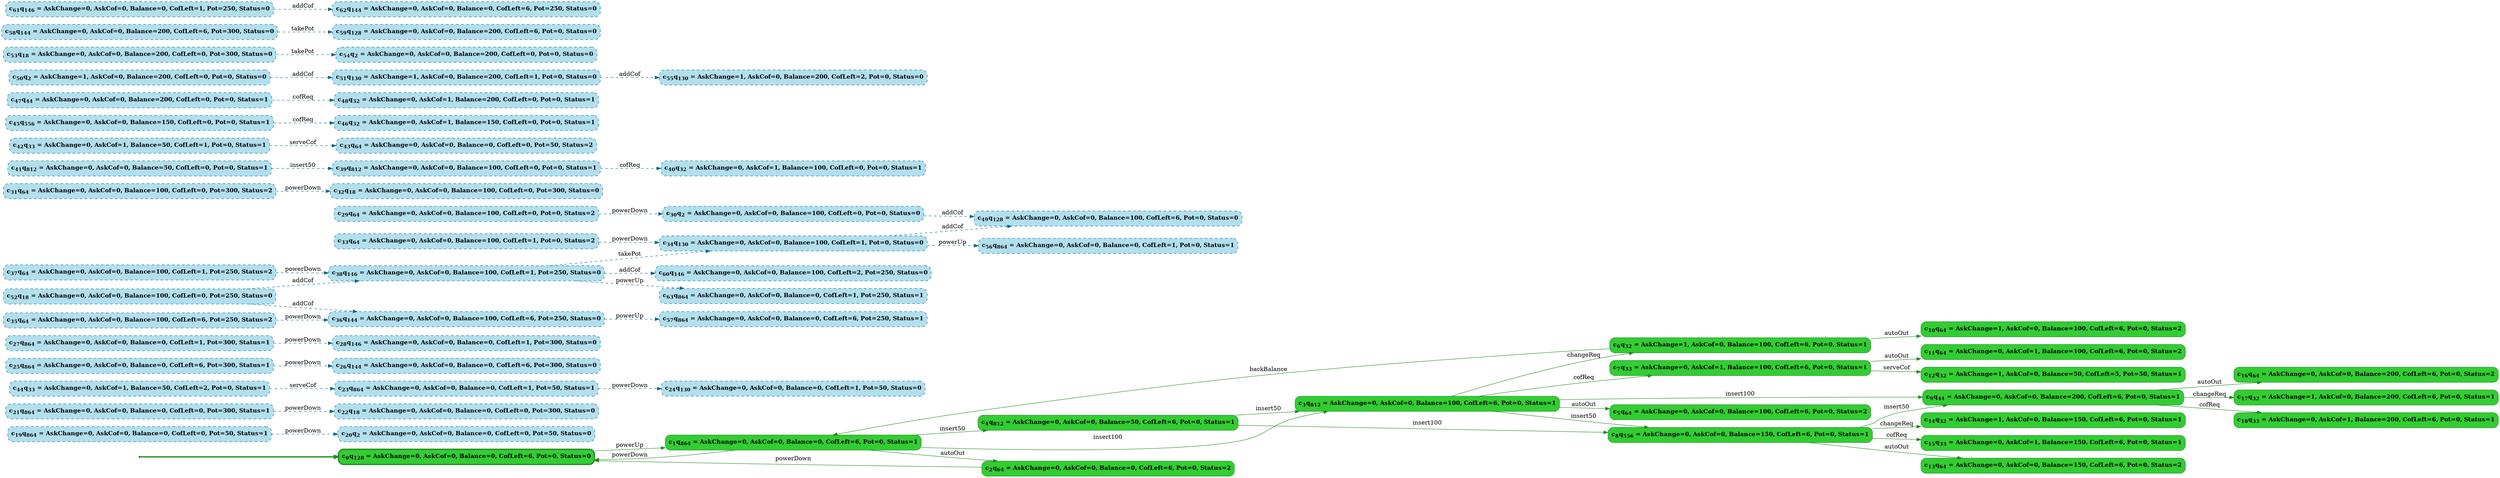 digraph g {

	rankdir="LR"

	__invisible__[shape="point", color="forestgreen"]
	c0q128[label=<<b>c<sub>0</sub>q<sub>128</sub> = AskChange=0, AskCof=0, Balance=0, CofLeft=6, Pot=0, Status=0</b>>, shape="box", style="rounded, filled", fillcolor="limegreen", color="forestgreen", penwidth=3] // Initial
	c1q864[label=<<b>c<sub>1</sub>q<sub>864</sub> = AskChange=0, AskCof=0, Balance=0, CofLeft=6, Pot=0, Status=1</b>>, shape="box", style="rounded, filled", fillcolor="limegreen", color="forestgreen"]
	c2q64[label=<<b>c<sub>2</sub>q<sub>64</sub> = AskChange=0, AskCof=0, Balance=0, CofLeft=6, Pot=0, Status=2</b>>, shape="box", style="rounded, filled", fillcolor="limegreen", color="forestgreen"]
	c3q812[label=<<b>c<sub>3</sub>q<sub>812</sub> = AskChange=0, AskCof=0, Balance=100, CofLeft=6, Pot=0, Status=1</b>>, shape="box", style="rounded, filled", fillcolor="limegreen", color="forestgreen"]
	c5q64[label=<<b>c<sub>5</sub>q<sub>64</sub> = AskChange=0, AskCof=0, Balance=100, CofLeft=6, Pot=0, Status=2</b>>, shape="box", style="rounded, filled", fillcolor="limegreen", color="forestgreen"]
	c6q32[label=<<b>c<sub>6</sub>q<sub>32</sub> = AskChange=1, AskCof=0, Balance=100, CofLeft=6, Pot=0, Status=1</b>>, shape="box", style="rounded, filled", fillcolor="limegreen", color="forestgreen"]
	c10q64[label=<<b>c<sub>10</sub>q<sub>64</sub> = AskChange=1, AskCof=0, Balance=100, CofLeft=6, Pot=0, Status=2</b>>, shape="box", style="rounded, filled", fillcolor="limegreen", color="forestgreen"]
	c7q33[label=<<b>c<sub>7</sub>q<sub>33</sub> = AskChange=0, AskCof=1, Balance=100, CofLeft=6, Pot=0, Status=1</b>>, shape="box", style="rounded, filled", fillcolor="limegreen", color="forestgreen"]
	c11q64[label=<<b>c<sub>11</sub>q<sub>64</sub> = AskChange=0, AskCof=1, Balance=100, CofLeft=6, Pot=0, Status=2</b>>, shape="box", style="rounded, filled", fillcolor="limegreen", color="forestgreen"]
	c12q32[label=<<b>c<sub>12</sub>q<sub>32</sub> = AskChange=1, AskCof=0, Balance=50, CofLeft=5, Pot=50, Status=1</b>>, shape="box", style="rounded, filled", fillcolor="limegreen", color="forestgreen"]
	c9q44[label=<<b>c<sub>9</sub>q<sub>44</sub> = AskChange=0, AskCof=0, Balance=200, CofLeft=6, Pot=0, Status=1</b>>, shape="box", style="rounded, filled", fillcolor="limegreen", color="forestgreen"]
	c16q64[label=<<b>c<sub>16</sub>q<sub>64</sub> = AskChange=0, AskCof=0, Balance=200, CofLeft=6, Pot=0, Status=2</b>>, shape="box", style="rounded, filled", fillcolor="limegreen", color="forestgreen"]
	c17q32[label=<<b>c<sub>17</sub>q<sub>32</sub> = AskChange=1, AskCof=0, Balance=200, CofLeft=6, Pot=0, Status=1</b>>, shape="box", style="rounded, filled", fillcolor="limegreen", color="forestgreen"]
	c18q33[label=<<b>c<sub>18</sub>q<sub>33</sub> = AskChange=0, AskCof=1, Balance=200, CofLeft=6, Pot=0, Status=1</b>>, shape="box", style="rounded, filled", fillcolor="limegreen", color="forestgreen"]
	c8q556[label=<<b>c<sub>8</sub>q<sub>556</sub> = AskChange=0, AskCof=0, Balance=150, CofLeft=6, Pot=0, Status=1</b>>, shape="box", style="rounded, filled", fillcolor="limegreen", color="forestgreen"]
	c13q64[label=<<b>c<sub>13</sub>q<sub>64</sub> = AskChange=0, AskCof=0, Balance=150, CofLeft=6, Pot=0, Status=2</b>>, shape="box", style="rounded, filled", fillcolor="limegreen", color="forestgreen"]
	c14q32[label=<<b>c<sub>14</sub>q<sub>32</sub> = AskChange=1, AskCof=0, Balance=150, CofLeft=6, Pot=0, Status=1</b>>, shape="box", style="rounded, filled", fillcolor="limegreen", color="forestgreen"]
	c15q33[label=<<b>c<sub>15</sub>q<sub>33</sub> = AskChange=0, AskCof=1, Balance=150, CofLeft=6, Pot=0, Status=1</b>>, shape="box", style="rounded, filled", fillcolor="limegreen", color="forestgreen"]
	c4q812[label=<<b>c<sub>4</sub>q<sub>812</sub> = AskChange=0, AskCof=0, Balance=50, CofLeft=6, Pot=0, Status=1</b>>, shape="box", style="rounded, filled", fillcolor="limegreen", color="forestgreen"]
	c19q864[label=<<b>c<sub>19</sub>q<sub>864</sub> = AskChange=0, AskCof=0, Balance=0, CofLeft=0, Pot=50, Status=1</b>>, shape="box", style="rounded, filled, dashed", fillcolor="lightblue2", color="deepskyblue4"]
	c20q2[label=<<b>c<sub>20</sub>q<sub>2</sub> = AskChange=0, AskCof=0, Balance=0, CofLeft=0, Pot=50, Status=0</b>>, shape="box", style="rounded, filled, dashed", fillcolor="lightblue2", color="deepskyblue4"]
	c21q864[label=<<b>c<sub>21</sub>q<sub>864</sub> = AskChange=0, AskCof=0, Balance=0, CofLeft=0, Pot=300, Status=1</b>>, shape="box", style="rounded, filled, dashed", fillcolor="lightblue2", color="deepskyblue4"]
	c22q18[label=<<b>c<sub>22</sub>q<sub>18</sub> = AskChange=0, AskCof=0, Balance=0, CofLeft=0, Pot=300, Status=0</b>>, shape="box", style="rounded, filled, dashed", fillcolor="lightblue2", color="deepskyblue4"]
	c23q864[label=<<b>c<sub>23</sub>q<sub>864</sub> = AskChange=0, AskCof=0, Balance=0, CofLeft=1, Pot=50, Status=1</b>>, shape="box", style="rounded, filled, dashed", fillcolor="lightblue2", color="deepskyblue4"]
	c24q130[label=<<b>c<sub>24</sub>q<sub>130</sub> = AskChange=0, AskCof=0, Balance=0, CofLeft=1, Pot=50, Status=0</b>>, shape="box", style="rounded, filled, dashed", fillcolor="lightblue2", color="deepskyblue4"]
	c25q864[label=<<b>c<sub>25</sub>q<sub>864</sub> = AskChange=0, AskCof=0, Balance=0, CofLeft=6, Pot=300, Status=1</b>>, shape="box", style="rounded, filled, dashed", fillcolor="lightblue2", color="deepskyblue4"]
	c26q144[label=<<b>c<sub>26</sub>q<sub>144</sub> = AskChange=0, AskCof=0, Balance=0, CofLeft=6, Pot=300, Status=0</b>>, shape="box", style="rounded, filled, dashed", fillcolor="lightblue2", color="deepskyblue4"]
	c27q864[label=<<b>c<sub>27</sub>q<sub>864</sub> = AskChange=0, AskCof=0, Balance=0, CofLeft=1, Pot=300, Status=1</b>>, shape="box", style="rounded, filled, dashed", fillcolor="lightblue2", color="deepskyblue4"]
	c28q146[label=<<b>c<sub>28</sub>q<sub>146</sub> = AskChange=0, AskCof=0, Balance=0, CofLeft=1, Pot=300, Status=0</b>>, shape="box", style="rounded, filled, dashed", fillcolor="lightblue2", color="deepskyblue4"]
	c29q64[label=<<b>c<sub>29</sub>q<sub>64</sub> = AskChange=0, AskCof=0, Balance=100, CofLeft=0, Pot=0, Status=2</b>>, shape="box", style="rounded, filled, dashed", fillcolor="lightblue2", color="deepskyblue4"]
	c30q2[label=<<b>c<sub>30</sub>q<sub>2</sub> = AskChange=0, AskCof=0, Balance=100, CofLeft=0, Pot=0, Status=0</b>>, shape="box", style="rounded, filled, dashed", fillcolor="lightblue2", color="deepskyblue4"]
	c31q64[label=<<b>c<sub>31</sub>q<sub>64</sub> = AskChange=0, AskCof=0, Balance=100, CofLeft=0, Pot=300, Status=2</b>>, shape="box", style="rounded, filled, dashed", fillcolor="lightblue2", color="deepskyblue4"]
	c32q18[label=<<b>c<sub>32</sub>q<sub>18</sub> = AskChange=0, AskCof=0, Balance=100, CofLeft=0, Pot=300, Status=0</b>>, shape="box", style="rounded, filled, dashed", fillcolor="lightblue2", color="deepskyblue4"]
	c33q64[label=<<b>c<sub>33</sub>q<sub>64</sub> = AskChange=0, AskCof=0, Balance=100, CofLeft=1, Pot=0, Status=2</b>>, shape="box", style="rounded, filled, dashed", fillcolor="lightblue2", color="deepskyblue4"]
	c34q130[label=<<b>c<sub>34</sub>q<sub>130</sub> = AskChange=0, AskCof=0, Balance=100, CofLeft=1, Pot=0, Status=0</b>>, shape="box", style="rounded, filled, dashed", fillcolor="lightblue2", color="deepskyblue4"]
	c35q64[label=<<b>c<sub>35</sub>q<sub>64</sub> = AskChange=0, AskCof=0, Balance=100, CofLeft=6, Pot=250, Status=2</b>>, shape="box", style="rounded, filled, dashed", fillcolor="lightblue2", color="deepskyblue4"]
	c36q144[label=<<b>c<sub>36</sub>q<sub>144</sub> = AskChange=0, AskCof=0, Balance=100, CofLeft=6, Pot=250, Status=0</b>>, shape="box", style="rounded, filled, dashed", fillcolor="lightblue2", color="deepskyblue4"]
	c37q64[label=<<b>c<sub>37</sub>q<sub>64</sub> = AskChange=0, AskCof=0, Balance=100, CofLeft=1, Pot=250, Status=2</b>>, shape="box", style="rounded, filled, dashed", fillcolor="lightblue2", color="deepskyblue4"]
	c38q146[label=<<b>c<sub>38</sub>q<sub>146</sub> = AskChange=0, AskCof=0, Balance=100, CofLeft=1, Pot=250, Status=0</b>>, shape="box", style="rounded, filled, dashed", fillcolor="lightblue2", color="deepskyblue4"]
	c39q812[label=<<b>c<sub>39</sub>q<sub>812</sub> = AskChange=0, AskCof=0, Balance=100, CofLeft=0, Pot=0, Status=1</b>>, shape="box", style="rounded, filled, dashed", fillcolor="lightblue2", color="deepskyblue4"]
	c40q32[label=<<b>c<sub>40</sub>q<sub>32</sub> = AskChange=0, AskCof=1, Balance=100, CofLeft=0, Pot=0, Status=1</b>>, shape="box", style="rounded, filled, dashed", fillcolor="lightblue2", color="deepskyblue4"]
	c41q812[label=<<b>c<sub>41</sub>q<sub>812</sub> = AskChange=0, AskCof=0, Balance=50, CofLeft=0, Pot=0, Status=1</b>>, shape="box", style="rounded, filled, dashed", fillcolor="lightblue2", color="deepskyblue4"]
	c42q33[label=<<b>c<sub>42</sub>q<sub>33</sub> = AskChange=0, AskCof=1, Balance=50, CofLeft=1, Pot=0, Status=1</b>>, shape="box", style="rounded, filled, dashed", fillcolor="lightblue2", color="deepskyblue4"]
	c43q64[label=<<b>c<sub>43</sub>q<sub>64</sub> = AskChange=0, AskCof=0, Balance=0, CofLeft=0, Pot=50, Status=2</b>>, shape="box", style="rounded, filled, dashed", fillcolor="lightblue2", color="deepskyblue4"]
	c44q33[label=<<b>c<sub>44</sub>q<sub>33</sub> = AskChange=0, AskCof=1, Balance=50, CofLeft=2, Pot=0, Status=1</b>>, shape="box", style="rounded, filled, dashed", fillcolor="lightblue2", color="deepskyblue4"]
	c45q556[label=<<b>c<sub>45</sub>q<sub>556</sub> = AskChange=0, AskCof=0, Balance=150, CofLeft=0, Pot=0, Status=1</b>>, shape="box", style="rounded, filled, dashed", fillcolor="lightblue2", color="deepskyblue4"]
	c46q32[label=<<b>c<sub>46</sub>q<sub>32</sub> = AskChange=0, AskCof=1, Balance=150, CofLeft=0, Pot=0, Status=1</b>>, shape="box", style="rounded, filled, dashed", fillcolor="lightblue2", color="deepskyblue4"]
	c47q44[label=<<b>c<sub>47</sub>q<sub>44</sub> = AskChange=0, AskCof=0, Balance=200, CofLeft=0, Pot=0, Status=1</b>>, shape="box", style="rounded, filled, dashed", fillcolor="lightblue2", color="deepskyblue4"]
	c48q32[label=<<b>c<sub>48</sub>q<sub>32</sub> = AskChange=0, AskCof=1, Balance=200, CofLeft=0, Pot=0, Status=1</b>>, shape="box", style="rounded, filled, dashed", fillcolor="lightblue2", color="deepskyblue4"]
	c49q128[label=<<b>c<sub>49</sub>q<sub>128</sub> = AskChange=0, AskCof=0, Balance=100, CofLeft=6, Pot=0, Status=0</b>>, shape="box", style="rounded, filled, dashed", fillcolor="lightblue2", color="deepskyblue4"]
	c50q2[label=<<b>c<sub>50</sub>q<sub>2</sub> = AskChange=1, AskCof=0, Balance=200, CofLeft=0, Pot=0, Status=0</b>>, shape="box", style="rounded, filled, dashed", fillcolor="lightblue2", color="deepskyblue4"]
	c51q130[label=<<b>c<sub>51</sub>q<sub>130</sub> = AskChange=1, AskCof=0, Balance=200, CofLeft=1, Pot=0, Status=0</b>>, shape="box", style="rounded, filled, dashed", fillcolor="lightblue2", color="deepskyblue4"]
	c52q18[label=<<b>c<sub>52</sub>q<sub>18</sub> = AskChange=0, AskCof=0, Balance=100, CofLeft=0, Pot=250, Status=0</b>>, shape="box", style="rounded, filled, dashed", fillcolor="lightblue2", color="deepskyblue4"]
	c53q18[label=<<b>c<sub>53</sub>q<sub>18</sub> = AskChange=0, AskCof=0, Balance=200, CofLeft=0, Pot=300, Status=0</b>>, shape="box", style="rounded, filled, dashed", fillcolor="lightblue2", color="deepskyblue4"]
	c54q2[label=<<b>c<sub>54</sub>q<sub>2</sub> = AskChange=0, AskCof=0, Balance=200, CofLeft=0, Pot=0, Status=0</b>>, shape="box", style="rounded, filled, dashed", fillcolor="lightblue2", color="deepskyblue4"]
	c55q130[label=<<b>c<sub>55</sub>q<sub>130</sub> = AskChange=1, AskCof=0, Balance=200, CofLeft=2, Pot=0, Status=0</b>>, shape="box", style="rounded, filled, dashed", fillcolor="lightblue2", color="deepskyblue4"]
	c56q864[label=<<b>c<sub>56</sub>q<sub>864</sub> = AskChange=0, AskCof=0, Balance=0, CofLeft=1, Pot=0, Status=1</b>>, shape="box", style="rounded, filled, dashed", fillcolor="lightblue2", color="deepskyblue4"]
	c57q864[label=<<b>c<sub>57</sub>q<sub>864</sub> = AskChange=0, AskCof=0, Balance=0, CofLeft=6, Pot=250, Status=1</b>>, shape="box", style="rounded, filled, dashed", fillcolor="lightblue2", color="deepskyblue4"]
	c58q144[label=<<b>c<sub>58</sub>q<sub>144</sub> = AskChange=0, AskCof=0, Balance=200, CofLeft=6, Pot=300, Status=0</b>>, shape="box", style="rounded, filled, dashed", fillcolor="lightblue2", color="deepskyblue4"]
	c59q128[label=<<b>c<sub>59</sub>q<sub>128</sub> = AskChange=0, AskCof=0, Balance=200, CofLeft=6, Pot=0, Status=0</b>>, shape="box", style="rounded, filled, dashed", fillcolor="lightblue2", color="deepskyblue4"]
	c60q146[label=<<b>c<sub>60</sub>q<sub>146</sub> = AskChange=0, AskCof=0, Balance=100, CofLeft=2, Pot=250, Status=0</b>>, shape="box", style="rounded, filled, dashed", fillcolor="lightblue2", color="deepskyblue4"]
	c61q146[label=<<b>c<sub>61</sub>q<sub>146</sub> = AskChange=0, AskCof=0, Balance=0, CofLeft=1, Pot=250, Status=0</b>>, shape="box", style="rounded, filled, dashed", fillcolor="lightblue2", color="deepskyblue4"]
	c62q144[label=<<b>c<sub>62</sub>q<sub>144</sub> = AskChange=0, AskCof=0, Balance=0, CofLeft=6, Pot=250, Status=0</b>>, shape="box", style="rounded, filled, dashed", fillcolor="lightblue2", color="deepskyblue4"]
	c63q864[label=<<b>c<sub>63</sub>q<sub>864</sub> = AskChange=0, AskCof=0, Balance=0, CofLeft=1, Pot=250, Status=1</b>>, shape="box", style="rounded, filled, dashed", fillcolor="lightblue2", color="deepskyblue4"]

	__invisible__ -> c0q128[penwidth=3, color="forestgreen"]
	c0q128 -> c1q864[label=<powerUp>, color="forestgreen"]
	c1q864 -> c2q64[label=<autoOut>, color="forestgreen"]
	c2q64 -> c0q128[label=<powerDown>, color="forestgreen"]
	c1q864 -> c3q812[label=<insert100>, color="forestgreen"]
	c3q812 -> c5q64[label=<autoOut>, color="forestgreen"]
	c3q812 -> c6q32[label=<changeReq>, color="forestgreen"]
	c6q32 -> c10q64[label=<autoOut>, color="forestgreen"]
	c6q32 -> c1q864[label=<backBalance>, color="forestgreen"]
	c3q812 -> c7q33[label=<cofReq>, color="forestgreen"]
	c7q33 -> c11q64[label=<autoOut>, color="forestgreen"]
	c7q33 -> c12q32[label=<serveCof>, color="forestgreen"]
	c3q812 -> c9q44[label=<insert100>, color="forestgreen"]
	c9q44 -> c16q64[label=<autoOut>, color="forestgreen"]
	c9q44 -> c17q32[label=<changeReq>, color="forestgreen"]
	c9q44 -> c18q33[label=<cofReq>, color="forestgreen"]
	c3q812 -> c8q556[label=<insert50>, color="forestgreen"]
	c8q556 -> c13q64[label=<autoOut>, color="forestgreen"]
	c8q556 -> c14q32[label=<changeReq>, color="forestgreen"]
	c8q556 -> c15q33[label=<cofReq>, color="forestgreen"]
	c8q556 -> c9q44[label=<insert50>, color="forestgreen"]
	c1q864 -> c4q812[label=<insert50>, color="forestgreen"]
	c4q812 -> c8q556[label=<insert100>, color="forestgreen"]
	c4q812 -> c3q812[label=<insert50>, color="forestgreen"]
	c1q864 -> c0q128[label=<powerDown>, color="forestgreen"]
	c19q864 -> c20q2[label=<powerDown>, color="deepskyblue4", style="dashed"]
	c21q864 -> c22q18[label=<powerDown>, color="deepskyblue4", style="dashed"]
	c23q864 -> c24q130[label=<powerDown>, color="deepskyblue4", style="dashed"]
	c25q864 -> c26q144[label=<powerDown>, color="deepskyblue4", style="dashed"]
	c27q864 -> c28q146[label=<powerDown>, color="deepskyblue4", style="dashed"]
	c29q64 -> c30q2[label=<powerDown>, color="deepskyblue4", style="dashed"]
	c31q64 -> c32q18[label=<powerDown>, color="deepskyblue4", style="dashed"]
	c33q64 -> c34q130[label=<powerDown>, color="deepskyblue4", style="dashed"]
	c35q64 -> c36q144[label=<powerDown>, color="deepskyblue4", style="dashed"]
	c37q64 -> c38q146[label=<powerDown>, color="deepskyblue4", style="dashed"]
	c39q812 -> c40q32[label=<cofReq>, color="deepskyblue4", style="dashed"]
	c41q812 -> c39q812[label=<insert50>, color="deepskyblue4", style="dashed"]
	c42q33 -> c43q64[label=<serveCof>, color="deepskyblue4", style="dashed"]
	c44q33 -> c23q864[label=<serveCof>, color="deepskyblue4", style="dashed"]
	c45q556 -> c46q32[label=<cofReq>, color="deepskyblue4", style="dashed"]
	c47q44 -> c48q32[label=<cofReq>, color="deepskyblue4", style="dashed"]
	c30q2 -> c49q128[label=<addCof>, color="deepskyblue4", style="dashed"]
	c50q2 -> c51q130[label=<addCof>, color="deepskyblue4", style="dashed"]
	c52q18 -> c36q144[label=<addCof>, color="deepskyblue4", style="dashed"]
	c52q18 -> c38q146[label=<addCof>, color="deepskyblue4", style="dashed"]
	c53q18 -> c54q2[label=<takePot>, color="deepskyblue4", style="dashed"]
	c51q130 -> c55q130[label=<addCof>, color="deepskyblue4", style="dashed"]
	c34q130 -> c49q128[label=<addCof>, color="deepskyblue4", style="dashed"]
	c34q130 -> c56q864[label=<powerUp>, color="deepskyblue4", style="dashed"]
	c36q144 -> c57q864[label=<powerUp>, color="deepskyblue4", style="dashed"]
	c58q144 -> c59q128[label=<takePot>, color="deepskyblue4", style="dashed"]
	c38q146 -> c60q146[label=<addCof>, color="deepskyblue4", style="dashed"]
	c61q146 -> c62q144[label=<addCof>, color="deepskyblue4", style="dashed"]
	c38q146 -> c63q864[label=<powerUp>, color="deepskyblue4", style="dashed"]
	c38q146 -> c34q130[label=<takePot>, color="deepskyblue4", style="dashed"]

}
